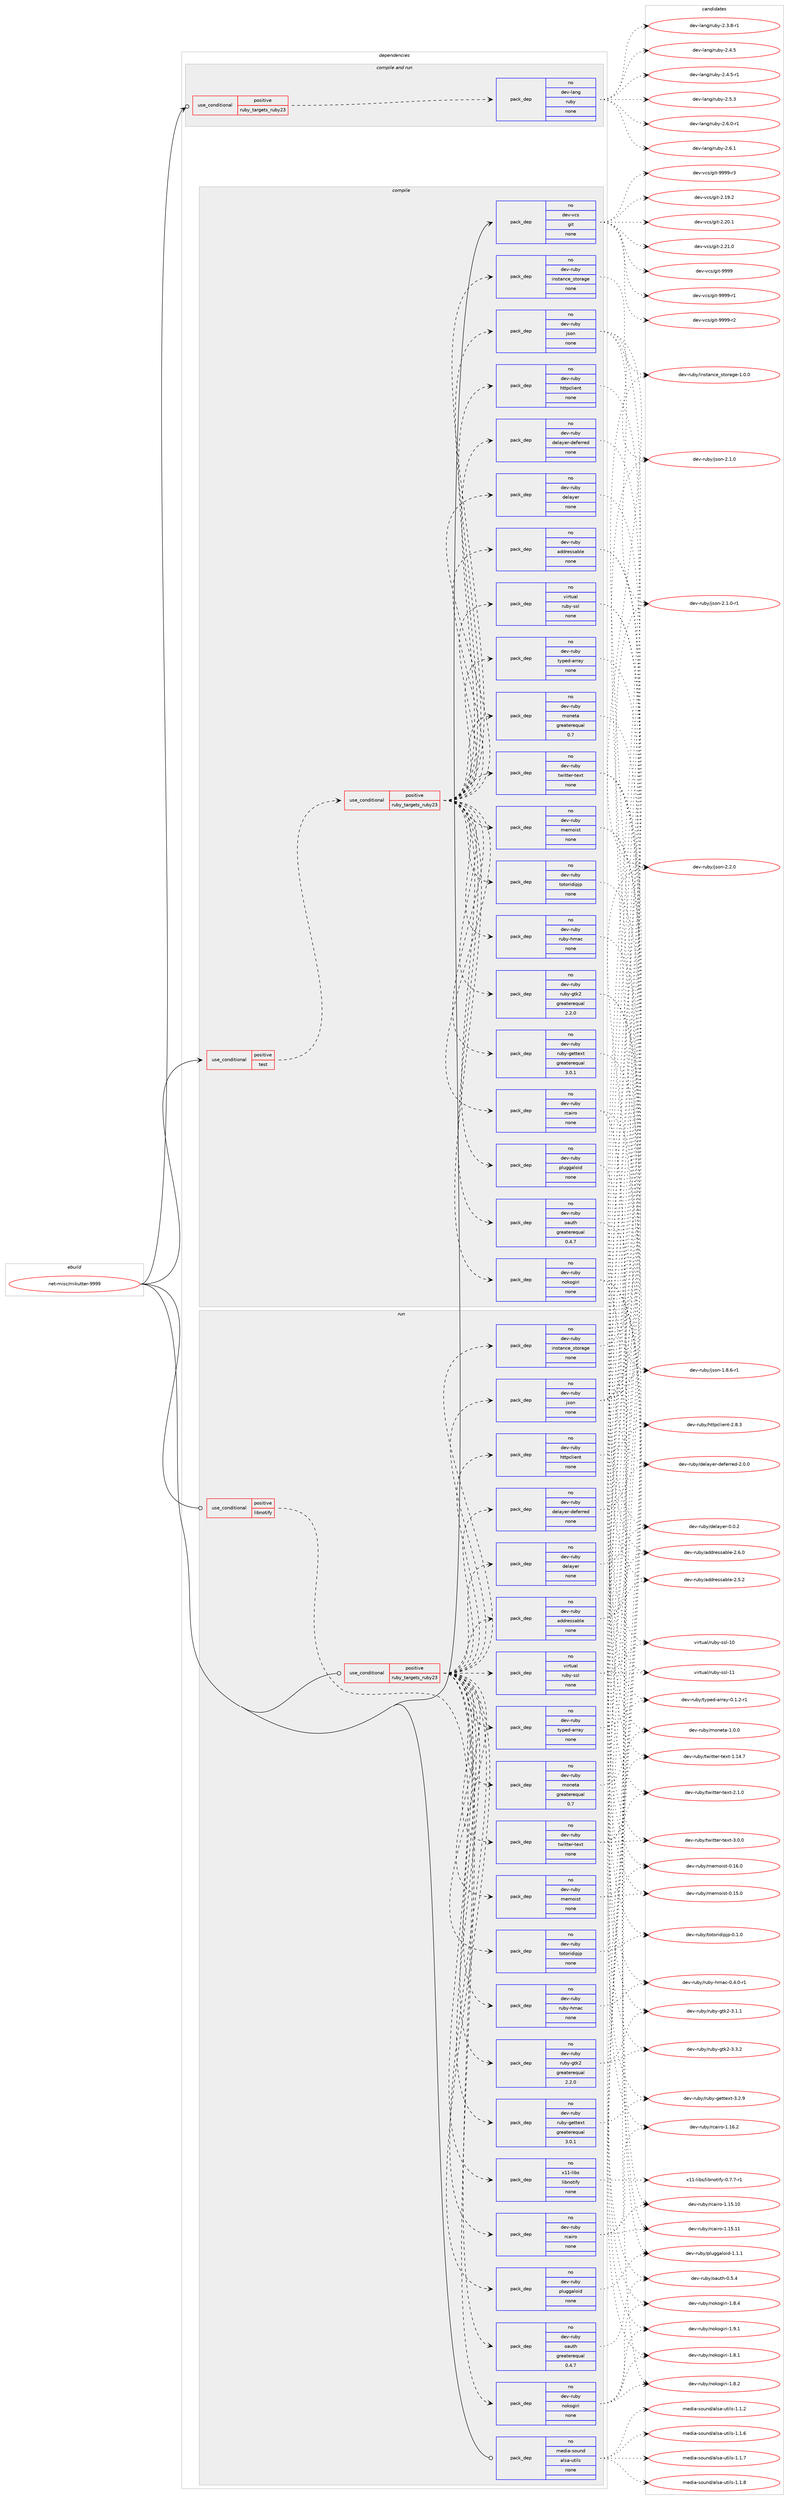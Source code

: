 digraph prolog {

# *************
# Graph options
# *************

newrank=true;
concentrate=true;
compound=true;
graph [rankdir=LR,fontname=Helvetica,fontsize=10,ranksep=1.5];#, ranksep=2.5, nodesep=0.2];
edge  [arrowhead=vee];
node  [fontname=Helvetica,fontsize=10];

# **********
# The ebuild
# **********

subgraph cluster_leftcol {
color=gray;
rank=same;
label=<<i>ebuild</i>>;
id [label="net-misc/mikutter-9999", color=red, width=4, href="../net-misc/mikutter-9999.svg"];
}

# ****************
# The dependencies
# ****************

subgraph cluster_midcol {
color=gray;
label=<<i>dependencies</i>>;
subgraph cluster_compile {
fillcolor="#eeeeee";
style=filled;
label=<<i>compile</i>>;
subgraph cond448645 {
dependency1669271 [label=<<TABLE BORDER="0" CELLBORDER="1" CELLSPACING="0" CELLPADDING="4"><TR><TD ROWSPAN="3" CELLPADDING="10">use_conditional</TD></TR><TR><TD>positive</TD></TR><TR><TD>test</TD></TR></TABLE>>, shape=none, color=red];
subgraph cond448646 {
dependency1669272 [label=<<TABLE BORDER="0" CELLBORDER="1" CELLSPACING="0" CELLPADDING="4"><TR><TD ROWSPAN="3" CELLPADDING="10">use_conditional</TD></TR><TR><TD>positive</TD></TR><TR><TD>ruby_targets_ruby23</TD></TR></TABLE>>, shape=none, color=red];
subgraph pack1193479 {
dependency1669273 [label=<<TABLE BORDER="0" CELLBORDER="1" CELLSPACING="0" CELLPADDING="4" WIDTH="220"><TR><TD ROWSPAN="6" CELLPADDING="30">pack_dep</TD></TR><TR><TD WIDTH="110">no</TD></TR><TR><TD>dev-ruby</TD></TR><TR><TD>addressable</TD></TR><TR><TD>none</TD></TR><TR><TD></TD></TR></TABLE>>, shape=none, color=blue];
}
dependency1669272:e -> dependency1669273:w [weight=20,style="dashed",arrowhead="vee"];
subgraph pack1193480 {
dependency1669274 [label=<<TABLE BORDER="0" CELLBORDER="1" CELLSPACING="0" CELLPADDING="4" WIDTH="220"><TR><TD ROWSPAN="6" CELLPADDING="30">pack_dep</TD></TR><TR><TD WIDTH="110">no</TD></TR><TR><TD>dev-ruby</TD></TR><TR><TD>delayer</TD></TR><TR><TD>none</TD></TR><TR><TD></TD></TR></TABLE>>, shape=none, color=blue];
}
dependency1669272:e -> dependency1669274:w [weight=20,style="dashed",arrowhead="vee"];
subgraph pack1193481 {
dependency1669275 [label=<<TABLE BORDER="0" CELLBORDER="1" CELLSPACING="0" CELLPADDING="4" WIDTH="220"><TR><TD ROWSPAN="6" CELLPADDING="30">pack_dep</TD></TR><TR><TD WIDTH="110">no</TD></TR><TR><TD>dev-ruby</TD></TR><TR><TD>delayer-deferred</TD></TR><TR><TD>none</TD></TR><TR><TD></TD></TR></TABLE>>, shape=none, color=blue];
}
dependency1669272:e -> dependency1669275:w [weight=20,style="dashed",arrowhead="vee"];
subgraph pack1193482 {
dependency1669276 [label=<<TABLE BORDER="0" CELLBORDER="1" CELLSPACING="0" CELLPADDING="4" WIDTH="220"><TR><TD ROWSPAN="6" CELLPADDING="30">pack_dep</TD></TR><TR><TD WIDTH="110">no</TD></TR><TR><TD>dev-ruby</TD></TR><TR><TD>httpclient</TD></TR><TR><TD>none</TD></TR><TR><TD></TD></TR></TABLE>>, shape=none, color=blue];
}
dependency1669272:e -> dependency1669276:w [weight=20,style="dashed",arrowhead="vee"];
subgraph pack1193483 {
dependency1669277 [label=<<TABLE BORDER="0" CELLBORDER="1" CELLSPACING="0" CELLPADDING="4" WIDTH="220"><TR><TD ROWSPAN="6" CELLPADDING="30">pack_dep</TD></TR><TR><TD WIDTH="110">no</TD></TR><TR><TD>dev-ruby</TD></TR><TR><TD>json</TD></TR><TR><TD>none</TD></TR><TR><TD></TD></TR></TABLE>>, shape=none, color=blue];
}
dependency1669272:e -> dependency1669277:w [weight=20,style="dashed",arrowhead="vee"];
subgraph pack1193484 {
dependency1669278 [label=<<TABLE BORDER="0" CELLBORDER="1" CELLSPACING="0" CELLPADDING="4" WIDTH="220"><TR><TD ROWSPAN="6" CELLPADDING="30">pack_dep</TD></TR><TR><TD WIDTH="110">no</TD></TR><TR><TD>dev-ruby</TD></TR><TR><TD>instance_storage</TD></TR><TR><TD>none</TD></TR><TR><TD></TD></TR></TABLE>>, shape=none, color=blue];
}
dependency1669272:e -> dependency1669278:w [weight=20,style="dashed",arrowhead="vee"];
subgraph pack1193485 {
dependency1669279 [label=<<TABLE BORDER="0" CELLBORDER="1" CELLSPACING="0" CELLPADDING="4" WIDTH="220"><TR><TD ROWSPAN="6" CELLPADDING="30">pack_dep</TD></TR><TR><TD WIDTH="110">no</TD></TR><TR><TD>dev-ruby</TD></TR><TR><TD>memoist</TD></TR><TR><TD>none</TD></TR><TR><TD></TD></TR></TABLE>>, shape=none, color=blue];
}
dependency1669272:e -> dependency1669279:w [weight=20,style="dashed",arrowhead="vee"];
subgraph pack1193486 {
dependency1669280 [label=<<TABLE BORDER="0" CELLBORDER="1" CELLSPACING="0" CELLPADDING="4" WIDTH="220"><TR><TD ROWSPAN="6" CELLPADDING="30">pack_dep</TD></TR><TR><TD WIDTH="110">no</TD></TR><TR><TD>dev-ruby</TD></TR><TR><TD>moneta</TD></TR><TR><TD>greaterequal</TD></TR><TR><TD>0.7</TD></TR></TABLE>>, shape=none, color=blue];
}
dependency1669272:e -> dependency1669280:w [weight=20,style="dashed",arrowhead="vee"];
subgraph pack1193487 {
dependency1669281 [label=<<TABLE BORDER="0" CELLBORDER="1" CELLSPACING="0" CELLPADDING="4" WIDTH="220"><TR><TD ROWSPAN="6" CELLPADDING="30">pack_dep</TD></TR><TR><TD WIDTH="110">no</TD></TR><TR><TD>dev-ruby</TD></TR><TR><TD>nokogiri</TD></TR><TR><TD>none</TD></TR><TR><TD></TD></TR></TABLE>>, shape=none, color=blue];
}
dependency1669272:e -> dependency1669281:w [weight=20,style="dashed",arrowhead="vee"];
subgraph pack1193488 {
dependency1669282 [label=<<TABLE BORDER="0" CELLBORDER="1" CELLSPACING="0" CELLPADDING="4" WIDTH="220"><TR><TD ROWSPAN="6" CELLPADDING="30">pack_dep</TD></TR><TR><TD WIDTH="110">no</TD></TR><TR><TD>dev-ruby</TD></TR><TR><TD>oauth</TD></TR><TR><TD>greaterequal</TD></TR><TR><TD>0.4.7</TD></TR></TABLE>>, shape=none, color=blue];
}
dependency1669272:e -> dependency1669282:w [weight=20,style="dashed",arrowhead="vee"];
subgraph pack1193489 {
dependency1669283 [label=<<TABLE BORDER="0" CELLBORDER="1" CELLSPACING="0" CELLPADDING="4" WIDTH="220"><TR><TD ROWSPAN="6" CELLPADDING="30">pack_dep</TD></TR><TR><TD WIDTH="110">no</TD></TR><TR><TD>dev-ruby</TD></TR><TR><TD>pluggaloid</TD></TR><TR><TD>none</TD></TR><TR><TD></TD></TR></TABLE>>, shape=none, color=blue];
}
dependency1669272:e -> dependency1669283:w [weight=20,style="dashed",arrowhead="vee"];
subgraph pack1193490 {
dependency1669284 [label=<<TABLE BORDER="0" CELLBORDER="1" CELLSPACING="0" CELLPADDING="4" WIDTH="220"><TR><TD ROWSPAN="6" CELLPADDING="30">pack_dep</TD></TR><TR><TD WIDTH="110">no</TD></TR><TR><TD>dev-ruby</TD></TR><TR><TD>rcairo</TD></TR><TR><TD>none</TD></TR><TR><TD></TD></TR></TABLE>>, shape=none, color=blue];
}
dependency1669272:e -> dependency1669284:w [weight=20,style="dashed",arrowhead="vee"];
subgraph pack1193491 {
dependency1669285 [label=<<TABLE BORDER="0" CELLBORDER="1" CELLSPACING="0" CELLPADDING="4" WIDTH="220"><TR><TD ROWSPAN="6" CELLPADDING="30">pack_dep</TD></TR><TR><TD WIDTH="110">no</TD></TR><TR><TD>dev-ruby</TD></TR><TR><TD>ruby-gettext</TD></TR><TR><TD>greaterequal</TD></TR><TR><TD>3.0.1</TD></TR></TABLE>>, shape=none, color=blue];
}
dependency1669272:e -> dependency1669285:w [weight=20,style="dashed",arrowhead="vee"];
subgraph pack1193492 {
dependency1669286 [label=<<TABLE BORDER="0" CELLBORDER="1" CELLSPACING="0" CELLPADDING="4" WIDTH="220"><TR><TD ROWSPAN="6" CELLPADDING="30">pack_dep</TD></TR><TR><TD WIDTH="110">no</TD></TR><TR><TD>dev-ruby</TD></TR><TR><TD>ruby-gtk2</TD></TR><TR><TD>greaterequal</TD></TR><TR><TD>2.2.0</TD></TR></TABLE>>, shape=none, color=blue];
}
dependency1669272:e -> dependency1669286:w [weight=20,style="dashed",arrowhead="vee"];
subgraph pack1193493 {
dependency1669287 [label=<<TABLE BORDER="0" CELLBORDER="1" CELLSPACING="0" CELLPADDING="4" WIDTH="220"><TR><TD ROWSPAN="6" CELLPADDING="30">pack_dep</TD></TR><TR><TD WIDTH="110">no</TD></TR><TR><TD>dev-ruby</TD></TR><TR><TD>ruby-hmac</TD></TR><TR><TD>none</TD></TR><TR><TD></TD></TR></TABLE>>, shape=none, color=blue];
}
dependency1669272:e -> dependency1669287:w [weight=20,style="dashed",arrowhead="vee"];
subgraph pack1193494 {
dependency1669288 [label=<<TABLE BORDER="0" CELLBORDER="1" CELLSPACING="0" CELLPADDING="4" WIDTH="220"><TR><TD ROWSPAN="6" CELLPADDING="30">pack_dep</TD></TR><TR><TD WIDTH="110">no</TD></TR><TR><TD>dev-ruby</TD></TR><TR><TD>totoridipjp</TD></TR><TR><TD>none</TD></TR><TR><TD></TD></TR></TABLE>>, shape=none, color=blue];
}
dependency1669272:e -> dependency1669288:w [weight=20,style="dashed",arrowhead="vee"];
subgraph pack1193495 {
dependency1669289 [label=<<TABLE BORDER="0" CELLBORDER="1" CELLSPACING="0" CELLPADDING="4" WIDTH="220"><TR><TD ROWSPAN="6" CELLPADDING="30">pack_dep</TD></TR><TR><TD WIDTH="110">no</TD></TR><TR><TD>dev-ruby</TD></TR><TR><TD>twitter-text</TD></TR><TR><TD>none</TD></TR><TR><TD></TD></TR></TABLE>>, shape=none, color=blue];
}
dependency1669272:e -> dependency1669289:w [weight=20,style="dashed",arrowhead="vee"];
subgraph pack1193496 {
dependency1669290 [label=<<TABLE BORDER="0" CELLBORDER="1" CELLSPACING="0" CELLPADDING="4" WIDTH="220"><TR><TD ROWSPAN="6" CELLPADDING="30">pack_dep</TD></TR><TR><TD WIDTH="110">no</TD></TR><TR><TD>dev-ruby</TD></TR><TR><TD>typed-array</TD></TR><TR><TD>none</TD></TR><TR><TD></TD></TR></TABLE>>, shape=none, color=blue];
}
dependency1669272:e -> dependency1669290:w [weight=20,style="dashed",arrowhead="vee"];
subgraph pack1193497 {
dependency1669291 [label=<<TABLE BORDER="0" CELLBORDER="1" CELLSPACING="0" CELLPADDING="4" WIDTH="220"><TR><TD ROWSPAN="6" CELLPADDING="30">pack_dep</TD></TR><TR><TD WIDTH="110">no</TD></TR><TR><TD>virtual</TD></TR><TR><TD>ruby-ssl</TD></TR><TR><TD>none</TD></TR><TR><TD></TD></TR></TABLE>>, shape=none, color=blue];
}
dependency1669272:e -> dependency1669291:w [weight=20,style="dashed",arrowhead="vee"];
}
dependency1669271:e -> dependency1669272:w [weight=20,style="dashed",arrowhead="vee"];
}
id:e -> dependency1669271:w [weight=20,style="solid",arrowhead="vee"];
subgraph pack1193498 {
dependency1669292 [label=<<TABLE BORDER="0" CELLBORDER="1" CELLSPACING="0" CELLPADDING="4" WIDTH="220"><TR><TD ROWSPAN="6" CELLPADDING="30">pack_dep</TD></TR><TR><TD WIDTH="110">no</TD></TR><TR><TD>dev-vcs</TD></TR><TR><TD>git</TD></TR><TR><TD>none</TD></TR><TR><TD></TD></TR></TABLE>>, shape=none, color=blue];
}
id:e -> dependency1669292:w [weight=20,style="solid",arrowhead="vee"];
}
subgraph cluster_compileandrun {
fillcolor="#eeeeee";
style=filled;
label=<<i>compile and run</i>>;
subgraph cond448647 {
dependency1669293 [label=<<TABLE BORDER="0" CELLBORDER="1" CELLSPACING="0" CELLPADDING="4"><TR><TD ROWSPAN="3" CELLPADDING="10">use_conditional</TD></TR><TR><TD>positive</TD></TR><TR><TD>ruby_targets_ruby23</TD></TR></TABLE>>, shape=none, color=red];
subgraph pack1193499 {
dependency1669294 [label=<<TABLE BORDER="0" CELLBORDER="1" CELLSPACING="0" CELLPADDING="4" WIDTH="220"><TR><TD ROWSPAN="6" CELLPADDING="30">pack_dep</TD></TR><TR><TD WIDTH="110">no</TD></TR><TR><TD>dev-lang</TD></TR><TR><TD>ruby</TD></TR><TR><TD>none</TD></TR><TR><TD></TD></TR></TABLE>>, shape=none, color=blue];
}
dependency1669293:e -> dependency1669294:w [weight=20,style="dashed",arrowhead="vee"];
}
id:e -> dependency1669293:w [weight=20,style="solid",arrowhead="odotvee"];
}
subgraph cluster_run {
fillcolor="#eeeeee";
style=filled;
label=<<i>run</i>>;
subgraph cond448648 {
dependency1669295 [label=<<TABLE BORDER="0" CELLBORDER="1" CELLSPACING="0" CELLPADDING="4"><TR><TD ROWSPAN="3" CELLPADDING="10">use_conditional</TD></TR><TR><TD>positive</TD></TR><TR><TD>libnotify</TD></TR></TABLE>>, shape=none, color=red];
subgraph pack1193500 {
dependency1669296 [label=<<TABLE BORDER="0" CELLBORDER="1" CELLSPACING="0" CELLPADDING="4" WIDTH="220"><TR><TD ROWSPAN="6" CELLPADDING="30">pack_dep</TD></TR><TR><TD WIDTH="110">no</TD></TR><TR><TD>x11-libs</TD></TR><TR><TD>libnotify</TD></TR><TR><TD>none</TD></TR><TR><TD></TD></TR></TABLE>>, shape=none, color=blue];
}
dependency1669295:e -> dependency1669296:w [weight=20,style="dashed",arrowhead="vee"];
}
id:e -> dependency1669295:w [weight=20,style="solid",arrowhead="odot"];
subgraph cond448649 {
dependency1669297 [label=<<TABLE BORDER="0" CELLBORDER="1" CELLSPACING="0" CELLPADDING="4"><TR><TD ROWSPAN="3" CELLPADDING="10">use_conditional</TD></TR><TR><TD>positive</TD></TR><TR><TD>ruby_targets_ruby23</TD></TR></TABLE>>, shape=none, color=red];
subgraph pack1193501 {
dependency1669298 [label=<<TABLE BORDER="0" CELLBORDER="1" CELLSPACING="0" CELLPADDING="4" WIDTH="220"><TR><TD ROWSPAN="6" CELLPADDING="30">pack_dep</TD></TR><TR><TD WIDTH="110">no</TD></TR><TR><TD>dev-ruby</TD></TR><TR><TD>addressable</TD></TR><TR><TD>none</TD></TR><TR><TD></TD></TR></TABLE>>, shape=none, color=blue];
}
dependency1669297:e -> dependency1669298:w [weight=20,style="dashed",arrowhead="vee"];
subgraph pack1193502 {
dependency1669299 [label=<<TABLE BORDER="0" CELLBORDER="1" CELLSPACING="0" CELLPADDING="4" WIDTH="220"><TR><TD ROWSPAN="6" CELLPADDING="30">pack_dep</TD></TR><TR><TD WIDTH="110">no</TD></TR><TR><TD>dev-ruby</TD></TR><TR><TD>delayer</TD></TR><TR><TD>none</TD></TR><TR><TD></TD></TR></TABLE>>, shape=none, color=blue];
}
dependency1669297:e -> dependency1669299:w [weight=20,style="dashed",arrowhead="vee"];
subgraph pack1193503 {
dependency1669300 [label=<<TABLE BORDER="0" CELLBORDER="1" CELLSPACING="0" CELLPADDING="4" WIDTH="220"><TR><TD ROWSPAN="6" CELLPADDING="30">pack_dep</TD></TR><TR><TD WIDTH="110">no</TD></TR><TR><TD>dev-ruby</TD></TR><TR><TD>delayer-deferred</TD></TR><TR><TD>none</TD></TR><TR><TD></TD></TR></TABLE>>, shape=none, color=blue];
}
dependency1669297:e -> dependency1669300:w [weight=20,style="dashed",arrowhead="vee"];
subgraph pack1193504 {
dependency1669301 [label=<<TABLE BORDER="0" CELLBORDER="1" CELLSPACING="0" CELLPADDING="4" WIDTH="220"><TR><TD ROWSPAN="6" CELLPADDING="30">pack_dep</TD></TR><TR><TD WIDTH="110">no</TD></TR><TR><TD>dev-ruby</TD></TR><TR><TD>httpclient</TD></TR><TR><TD>none</TD></TR><TR><TD></TD></TR></TABLE>>, shape=none, color=blue];
}
dependency1669297:e -> dependency1669301:w [weight=20,style="dashed",arrowhead="vee"];
subgraph pack1193505 {
dependency1669302 [label=<<TABLE BORDER="0" CELLBORDER="1" CELLSPACING="0" CELLPADDING="4" WIDTH="220"><TR><TD ROWSPAN="6" CELLPADDING="30">pack_dep</TD></TR><TR><TD WIDTH="110">no</TD></TR><TR><TD>dev-ruby</TD></TR><TR><TD>json</TD></TR><TR><TD>none</TD></TR><TR><TD></TD></TR></TABLE>>, shape=none, color=blue];
}
dependency1669297:e -> dependency1669302:w [weight=20,style="dashed",arrowhead="vee"];
subgraph pack1193506 {
dependency1669303 [label=<<TABLE BORDER="0" CELLBORDER="1" CELLSPACING="0" CELLPADDING="4" WIDTH="220"><TR><TD ROWSPAN="6" CELLPADDING="30">pack_dep</TD></TR><TR><TD WIDTH="110">no</TD></TR><TR><TD>dev-ruby</TD></TR><TR><TD>instance_storage</TD></TR><TR><TD>none</TD></TR><TR><TD></TD></TR></TABLE>>, shape=none, color=blue];
}
dependency1669297:e -> dependency1669303:w [weight=20,style="dashed",arrowhead="vee"];
subgraph pack1193507 {
dependency1669304 [label=<<TABLE BORDER="0" CELLBORDER="1" CELLSPACING="0" CELLPADDING="4" WIDTH="220"><TR><TD ROWSPAN="6" CELLPADDING="30">pack_dep</TD></TR><TR><TD WIDTH="110">no</TD></TR><TR><TD>dev-ruby</TD></TR><TR><TD>memoist</TD></TR><TR><TD>none</TD></TR><TR><TD></TD></TR></TABLE>>, shape=none, color=blue];
}
dependency1669297:e -> dependency1669304:w [weight=20,style="dashed",arrowhead="vee"];
subgraph pack1193508 {
dependency1669305 [label=<<TABLE BORDER="0" CELLBORDER="1" CELLSPACING="0" CELLPADDING="4" WIDTH="220"><TR><TD ROWSPAN="6" CELLPADDING="30">pack_dep</TD></TR><TR><TD WIDTH="110">no</TD></TR><TR><TD>dev-ruby</TD></TR><TR><TD>moneta</TD></TR><TR><TD>greaterequal</TD></TR><TR><TD>0.7</TD></TR></TABLE>>, shape=none, color=blue];
}
dependency1669297:e -> dependency1669305:w [weight=20,style="dashed",arrowhead="vee"];
subgraph pack1193509 {
dependency1669306 [label=<<TABLE BORDER="0" CELLBORDER="1" CELLSPACING="0" CELLPADDING="4" WIDTH="220"><TR><TD ROWSPAN="6" CELLPADDING="30">pack_dep</TD></TR><TR><TD WIDTH="110">no</TD></TR><TR><TD>dev-ruby</TD></TR><TR><TD>nokogiri</TD></TR><TR><TD>none</TD></TR><TR><TD></TD></TR></TABLE>>, shape=none, color=blue];
}
dependency1669297:e -> dependency1669306:w [weight=20,style="dashed",arrowhead="vee"];
subgraph pack1193510 {
dependency1669307 [label=<<TABLE BORDER="0" CELLBORDER="1" CELLSPACING="0" CELLPADDING="4" WIDTH="220"><TR><TD ROWSPAN="6" CELLPADDING="30">pack_dep</TD></TR><TR><TD WIDTH="110">no</TD></TR><TR><TD>dev-ruby</TD></TR><TR><TD>oauth</TD></TR><TR><TD>greaterequal</TD></TR><TR><TD>0.4.7</TD></TR></TABLE>>, shape=none, color=blue];
}
dependency1669297:e -> dependency1669307:w [weight=20,style="dashed",arrowhead="vee"];
subgraph pack1193511 {
dependency1669308 [label=<<TABLE BORDER="0" CELLBORDER="1" CELLSPACING="0" CELLPADDING="4" WIDTH="220"><TR><TD ROWSPAN="6" CELLPADDING="30">pack_dep</TD></TR><TR><TD WIDTH="110">no</TD></TR><TR><TD>dev-ruby</TD></TR><TR><TD>pluggaloid</TD></TR><TR><TD>none</TD></TR><TR><TD></TD></TR></TABLE>>, shape=none, color=blue];
}
dependency1669297:e -> dependency1669308:w [weight=20,style="dashed",arrowhead="vee"];
subgraph pack1193512 {
dependency1669309 [label=<<TABLE BORDER="0" CELLBORDER="1" CELLSPACING="0" CELLPADDING="4" WIDTH="220"><TR><TD ROWSPAN="6" CELLPADDING="30">pack_dep</TD></TR><TR><TD WIDTH="110">no</TD></TR><TR><TD>dev-ruby</TD></TR><TR><TD>rcairo</TD></TR><TR><TD>none</TD></TR><TR><TD></TD></TR></TABLE>>, shape=none, color=blue];
}
dependency1669297:e -> dependency1669309:w [weight=20,style="dashed",arrowhead="vee"];
subgraph pack1193513 {
dependency1669310 [label=<<TABLE BORDER="0" CELLBORDER="1" CELLSPACING="0" CELLPADDING="4" WIDTH="220"><TR><TD ROWSPAN="6" CELLPADDING="30">pack_dep</TD></TR><TR><TD WIDTH="110">no</TD></TR><TR><TD>dev-ruby</TD></TR><TR><TD>ruby-gettext</TD></TR><TR><TD>greaterequal</TD></TR><TR><TD>3.0.1</TD></TR></TABLE>>, shape=none, color=blue];
}
dependency1669297:e -> dependency1669310:w [weight=20,style="dashed",arrowhead="vee"];
subgraph pack1193514 {
dependency1669311 [label=<<TABLE BORDER="0" CELLBORDER="1" CELLSPACING="0" CELLPADDING="4" WIDTH="220"><TR><TD ROWSPAN="6" CELLPADDING="30">pack_dep</TD></TR><TR><TD WIDTH="110">no</TD></TR><TR><TD>dev-ruby</TD></TR><TR><TD>ruby-gtk2</TD></TR><TR><TD>greaterequal</TD></TR><TR><TD>2.2.0</TD></TR></TABLE>>, shape=none, color=blue];
}
dependency1669297:e -> dependency1669311:w [weight=20,style="dashed",arrowhead="vee"];
subgraph pack1193515 {
dependency1669312 [label=<<TABLE BORDER="0" CELLBORDER="1" CELLSPACING="0" CELLPADDING="4" WIDTH="220"><TR><TD ROWSPAN="6" CELLPADDING="30">pack_dep</TD></TR><TR><TD WIDTH="110">no</TD></TR><TR><TD>dev-ruby</TD></TR><TR><TD>ruby-hmac</TD></TR><TR><TD>none</TD></TR><TR><TD></TD></TR></TABLE>>, shape=none, color=blue];
}
dependency1669297:e -> dependency1669312:w [weight=20,style="dashed",arrowhead="vee"];
subgraph pack1193516 {
dependency1669313 [label=<<TABLE BORDER="0" CELLBORDER="1" CELLSPACING="0" CELLPADDING="4" WIDTH="220"><TR><TD ROWSPAN="6" CELLPADDING="30">pack_dep</TD></TR><TR><TD WIDTH="110">no</TD></TR><TR><TD>dev-ruby</TD></TR><TR><TD>totoridipjp</TD></TR><TR><TD>none</TD></TR><TR><TD></TD></TR></TABLE>>, shape=none, color=blue];
}
dependency1669297:e -> dependency1669313:w [weight=20,style="dashed",arrowhead="vee"];
subgraph pack1193517 {
dependency1669314 [label=<<TABLE BORDER="0" CELLBORDER="1" CELLSPACING="0" CELLPADDING="4" WIDTH="220"><TR><TD ROWSPAN="6" CELLPADDING="30">pack_dep</TD></TR><TR><TD WIDTH="110">no</TD></TR><TR><TD>dev-ruby</TD></TR><TR><TD>twitter-text</TD></TR><TR><TD>none</TD></TR><TR><TD></TD></TR></TABLE>>, shape=none, color=blue];
}
dependency1669297:e -> dependency1669314:w [weight=20,style="dashed",arrowhead="vee"];
subgraph pack1193518 {
dependency1669315 [label=<<TABLE BORDER="0" CELLBORDER="1" CELLSPACING="0" CELLPADDING="4" WIDTH="220"><TR><TD ROWSPAN="6" CELLPADDING="30">pack_dep</TD></TR><TR><TD WIDTH="110">no</TD></TR><TR><TD>dev-ruby</TD></TR><TR><TD>typed-array</TD></TR><TR><TD>none</TD></TR><TR><TD></TD></TR></TABLE>>, shape=none, color=blue];
}
dependency1669297:e -> dependency1669315:w [weight=20,style="dashed",arrowhead="vee"];
subgraph pack1193519 {
dependency1669316 [label=<<TABLE BORDER="0" CELLBORDER="1" CELLSPACING="0" CELLPADDING="4" WIDTH="220"><TR><TD ROWSPAN="6" CELLPADDING="30">pack_dep</TD></TR><TR><TD WIDTH="110">no</TD></TR><TR><TD>virtual</TD></TR><TR><TD>ruby-ssl</TD></TR><TR><TD>none</TD></TR><TR><TD></TD></TR></TABLE>>, shape=none, color=blue];
}
dependency1669297:e -> dependency1669316:w [weight=20,style="dashed",arrowhead="vee"];
}
id:e -> dependency1669297:w [weight=20,style="solid",arrowhead="odot"];
subgraph pack1193520 {
dependency1669317 [label=<<TABLE BORDER="0" CELLBORDER="1" CELLSPACING="0" CELLPADDING="4" WIDTH="220"><TR><TD ROWSPAN="6" CELLPADDING="30">pack_dep</TD></TR><TR><TD WIDTH="110">no</TD></TR><TR><TD>media-sound</TD></TR><TR><TD>alsa-utils</TD></TR><TR><TD>none</TD></TR><TR><TD></TD></TR></TABLE>>, shape=none, color=blue];
}
id:e -> dependency1669317:w [weight=20,style="solid",arrowhead="odot"];
}
}

# **************
# The candidates
# **************

subgraph cluster_choices {
rank=same;
color=gray;
label=<<i>candidates</i>>;

subgraph choice1193479 {
color=black;
nodesep=1;
choice100101118451141179812147971001001141011151159798108101455046534650 [label="dev-ruby/addressable-2.5.2", color=red, width=4,href="../dev-ruby/addressable-2.5.2.svg"];
choice100101118451141179812147971001001141011151159798108101455046544648 [label="dev-ruby/addressable-2.6.0", color=red, width=4,href="../dev-ruby/addressable-2.6.0.svg"];
dependency1669273:e -> choice100101118451141179812147971001001141011151159798108101455046534650:w [style=dotted,weight="100"];
dependency1669273:e -> choice100101118451141179812147971001001141011151159798108101455046544648:w [style=dotted,weight="100"];
}
subgraph choice1193480 {
color=black;
nodesep=1;
choice10010111845114117981214710010110897121101114454846484650 [label="dev-ruby/delayer-0.0.2", color=red, width=4,href="../dev-ruby/delayer-0.0.2.svg"];
dependency1669274:e -> choice10010111845114117981214710010110897121101114454846484650:w [style=dotted,weight="100"];
}
subgraph choice1193481 {
color=black;
nodesep=1;
choice1001011184511411798121471001011089712110111445100101102101114114101100455046484648 [label="dev-ruby/delayer-deferred-2.0.0", color=red, width=4,href="../dev-ruby/delayer-deferred-2.0.0.svg"];
dependency1669275:e -> choice1001011184511411798121471001011089712110111445100101102101114114101100455046484648:w [style=dotted,weight="100"];
}
subgraph choice1193482 {
color=black;
nodesep=1;
choice10010111845114117981214710411611611299108105101110116455046564651 [label="dev-ruby/httpclient-2.8.3", color=red, width=4,href="../dev-ruby/httpclient-2.8.3.svg"];
dependency1669276:e -> choice10010111845114117981214710411611611299108105101110116455046564651:w [style=dotted,weight="100"];
}
subgraph choice1193483 {
color=black;
nodesep=1;
choice1001011184511411798121471061151111104549465646544511449 [label="dev-ruby/json-1.8.6-r1", color=red, width=4,href="../dev-ruby/json-1.8.6-r1.svg"];
choice100101118451141179812147106115111110455046494648 [label="dev-ruby/json-2.1.0", color=red, width=4,href="../dev-ruby/json-2.1.0.svg"];
choice1001011184511411798121471061151111104550464946484511449 [label="dev-ruby/json-2.1.0-r1", color=red, width=4,href="../dev-ruby/json-2.1.0-r1.svg"];
choice100101118451141179812147106115111110455046504648 [label="dev-ruby/json-2.2.0", color=red, width=4,href="../dev-ruby/json-2.2.0.svg"];
dependency1669277:e -> choice1001011184511411798121471061151111104549465646544511449:w [style=dotted,weight="100"];
dependency1669277:e -> choice100101118451141179812147106115111110455046494648:w [style=dotted,weight="100"];
dependency1669277:e -> choice1001011184511411798121471061151111104550464946484511449:w [style=dotted,weight="100"];
dependency1669277:e -> choice100101118451141179812147106115111110455046504648:w [style=dotted,weight="100"];
}
subgraph choice1193484 {
color=black;
nodesep=1;
choice10010111845114117981214710511011511697110991019511511611111497103101454946484648 [label="dev-ruby/instance_storage-1.0.0", color=red, width=4,href="../dev-ruby/instance_storage-1.0.0.svg"];
dependency1669278:e -> choice10010111845114117981214710511011511697110991019511511611111497103101454946484648:w [style=dotted,weight="100"];
}
subgraph choice1193485 {
color=black;
nodesep=1;
choice10010111845114117981214710910110911110511511645484649534648 [label="dev-ruby/memoist-0.15.0", color=red, width=4,href="../dev-ruby/memoist-0.15.0.svg"];
choice10010111845114117981214710910110911110511511645484649544648 [label="dev-ruby/memoist-0.16.0", color=red, width=4,href="../dev-ruby/memoist-0.16.0.svg"];
dependency1669279:e -> choice10010111845114117981214710910110911110511511645484649534648:w [style=dotted,weight="100"];
dependency1669279:e -> choice10010111845114117981214710910110911110511511645484649544648:w [style=dotted,weight="100"];
}
subgraph choice1193486 {
color=black;
nodesep=1;
choice10010111845114117981214710911111010111697454946484648 [label="dev-ruby/moneta-1.0.0", color=red, width=4,href="../dev-ruby/moneta-1.0.0.svg"];
dependency1669280:e -> choice10010111845114117981214710911111010111697454946484648:w [style=dotted,weight="100"];
}
subgraph choice1193487 {
color=black;
nodesep=1;
choice100101118451141179812147110111107111103105114105454946564649 [label="dev-ruby/nokogiri-1.8.1", color=red, width=4,href="../dev-ruby/nokogiri-1.8.1.svg"];
choice100101118451141179812147110111107111103105114105454946564650 [label="dev-ruby/nokogiri-1.8.2", color=red, width=4,href="../dev-ruby/nokogiri-1.8.2.svg"];
choice100101118451141179812147110111107111103105114105454946564652 [label="dev-ruby/nokogiri-1.8.4", color=red, width=4,href="../dev-ruby/nokogiri-1.8.4.svg"];
choice100101118451141179812147110111107111103105114105454946574649 [label="dev-ruby/nokogiri-1.9.1", color=red, width=4,href="../dev-ruby/nokogiri-1.9.1.svg"];
dependency1669281:e -> choice100101118451141179812147110111107111103105114105454946564649:w [style=dotted,weight="100"];
dependency1669281:e -> choice100101118451141179812147110111107111103105114105454946564650:w [style=dotted,weight="100"];
dependency1669281:e -> choice100101118451141179812147110111107111103105114105454946564652:w [style=dotted,weight="100"];
dependency1669281:e -> choice100101118451141179812147110111107111103105114105454946574649:w [style=dotted,weight="100"];
}
subgraph choice1193488 {
color=black;
nodesep=1;
choice10010111845114117981214711197117116104454846534652 [label="dev-ruby/oauth-0.5.4", color=red, width=4,href="../dev-ruby/oauth-0.5.4.svg"];
dependency1669282:e -> choice10010111845114117981214711197117116104454846534652:w [style=dotted,weight="100"];
}
subgraph choice1193489 {
color=black;
nodesep=1;
choice10010111845114117981214711210811710310397108111105100454946494649 [label="dev-ruby/pluggaloid-1.1.1", color=red, width=4,href="../dev-ruby/pluggaloid-1.1.1.svg"];
dependency1669283:e -> choice10010111845114117981214711210811710310397108111105100454946494649:w [style=dotted,weight="100"];
}
subgraph choice1193490 {
color=black;
nodesep=1;
choice10010111845114117981214711499971051141114549464953464948 [label="dev-ruby/rcairo-1.15.10", color=red, width=4,href="../dev-ruby/rcairo-1.15.10.svg"];
choice10010111845114117981214711499971051141114549464953464949 [label="dev-ruby/rcairo-1.15.11", color=red, width=4,href="../dev-ruby/rcairo-1.15.11.svg"];
choice100101118451141179812147114999710511411145494649544650 [label="dev-ruby/rcairo-1.16.2", color=red, width=4,href="../dev-ruby/rcairo-1.16.2.svg"];
dependency1669284:e -> choice10010111845114117981214711499971051141114549464953464948:w [style=dotted,weight="100"];
dependency1669284:e -> choice10010111845114117981214711499971051141114549464953464949:w [style=dotted,weight="100"];
dependency1669284:e -> choice100101118451141179812147114999710511411145494649544650:w [style=dotted,weight="100"];
}
subgraph choice1193491 {
color=black;
nodesep=1;
choice1001011184511411798121471141179812145103101116116101120116455146504657 [label="dev-ruby/ruby-gettext-3.2.9", color=red, width=4,href="../dev-ruby/ruby-gettext-3.2.9.svg"];
dependency1669285:e -> choice1001011184511411798121471141179812145103101116116101120116455146504657:w [style=dotted,weight="100"];
}
subgraph choice1193492 {
color=black;
nodesep=1;
choice100101118451141179812147114117981214510311610750455146494649 [label="dev-ruby/ruby-gtk2-3.1.1", color=red, width=4,href="../dev-ruby/ruby-gtk2-3.1.1.svg"];
choice100101118451141179812147114117981214510311610750455146514650 [label="dev-ruby/ruby-gtk2-3.3.2", color=red, width=4,href="../dev-ruby/ruby-gtk2-3.3.2.svg"];
dependency1669286:e -> choice100101118451141179812147114117981214510311610750455146494649:w [style=dotted,weight="100"];
dependency1669286:e -> choice100101118451141179812147114117981214510311610750455146514650:w [style=dotted,weight="100"];
}
subgraph choice1193493 {
color=black;
nodesep=1;
choice100101118451141179812147114117981214510410997994548465246484511449 [label="dev-ruby/ruby-hmac-0.4.0-r1", color=red, width=4,href="../dev-ruby/ruby-hmac-0.4.0-r1.svg"];
dependency1669287:e -> choice100101118451141179812147114117981214510410997994548465246484511449:w [style=dotted,weight="100"];
}
subgraph choice1193494 {
color=black;
nodesep=1;
choice100101118451141179812147116111116111114105100105112106112454846494648 [label="dev-ruby/totoridipjp-0.1.0", color=red, width=4,href="../dev-ruby/totoridipjp-0.1.0.svg"];
dependency1669288:e -> choice100101118451141179812147116111116111114105100105112106112454846494648:w [style=dotted,weight="100"];
}
subgraph choice1193495 {
color=black;
nodesep=1;
choice1001011184511411798121471161191051161161011144511610112011645494649524655 [label="dev-ruby/twitter-text-1.14.7", color=red, width=4,href="../dev-ruby/twitter-text-1.14.7.svg"];
choice10010111845114117981214711611910511611610111445116101120116455046494648 [label="dev-ruby/twitter-text-2.1.0", color=red, width=4,href="../dev-ruby/twitter-text-2.1.0.svg"];
choice10010111845114117981214711611910511611610111445116101120116455146484648 [label="dev-ruby/twitter-text-3.0.0", color=red, width=4,href="../dev-ruby/twitter-text-3.0.0.svg"];
dependency1669289:e -> choice1001011184511411798121471161191051161161011144511610112011645494649524655:w [style=dotted,weight="100"];
dependency1669289:e -> choice10010111845114117981214711611910511611610111445116101120116455046494648:w [style=dotted,weight="100"];
dependency1669289:e -> choice10010111845114117981214711611910511611610111445116101120116455146484648:w [style=dotted,weight="100"];
}
subgraph choice1193496 {
color=black;
nodesep=1;
choice1001011184511411798121471161211121011004597114114971214548464946504511449 [label="dev-ruby/typed-array-0.1.2-r1", color=red, width=4,href="../dev-ruby/typed-array-0.1.2-r1.svg"];
dependency1669290:e -> choice1001011184511411798121471161211121011004597114114971214548464946504511449:w [style=dotted,weight="100"];
}
subgraph choice1193497 {
color=black;
nodesep=1;
choice11810511411611797108471141179812145115115108454948 [label="virtual/ruby-ssl-10", color=red, width=4,href="../virtual/ruby-ssl-10.svg"];
choice11810511411611797108471141179812145115115108454949 [label="virtual/ruby-ssl-11", color=red, width=4,href="../virtual/ruby-ssl-11.svg"];
dependency1669291:e -> choice11810511411611797108471141179812145115115108454948:w [style=dotted,weight="100"];
dependency1669291:e -> choice11810511411611797108471141179812145115115108454949:w [style=dotted,weight="100"];
}
subgraph choice1193498 {
color=black;
nodesep=1;
choice10010111845118991154710310511645504649574650 [label="dev-vcs/git-2.19.2", color=red, width=4,href="../dev-vcs/git-2.19.2.svg"];
choice10010111845118991154710310511645504650484649 [label="dev-vcs/git-2.20.1", color=red, width=4,href="../dev-vcs/git-2.20.1.svg"];
choice10010111845118991154710310511645504650494648 [label="dev-vcs/git-2.21.0", color=red, width=4,href="../dev-vcs/git-2.21.0.svg"];
choice1001011184511899115471031051164557575757 [label="dev-vcs/git-9999", color=red, width=4,href="../dev-vcs/git-9999.svg"];
choice10010111845118991154710310511645575757574511449 [label="dev-vcs/git-9999-r1", color=red, width=4,href="../dev-vcs/git-9999-r1.svg"];
choice10010111845118991154710310511645575757574511450 [label="dev-vcs/git-9999-r2", color=red, width=4,href="../dev-vcs/git-9999-r2.svg"];
choice10010111845118991154710310511645575757574511451 [label="dev-vcs/git-9999-r3", color=red, width=4,href="../dev-vcs/git-9999-r3.svg"];
dependency1669292:e -> choice10010111845118991154710310511645504649574650:w [style=dotted,weight="100"];
dependency1669292:e -> choice10010111845118991154710310511645504650484649:w [style=dotted,weight="100"];
dependency1669292:e -> choice10010111845118991154710310511645504650494648:w [style=dotted,weight="100"];
dependency1669292:e -> choice1001011184511899115471031051164557575757:w [style=dotted,weight="100"];
dependency1669292:e -> choice10010111845118991154710310511645575757574511449:w [style=dotted,weight="100"];
dependency1669292:e -> choice10010111845118991154710310511645575757574511450:w [style=dotted,weight="100"];
dependency1669292:e -> choice10010111845118991154710310511645575757574511451:w [style=dotted,weight="100"];
}
subgraph choice1193499 {
color=black;
nodesep=1;
choice100101118451089711010347114117981214550465146564511449 [label="dev-lang/ruby-2.3.8-r1", color=red, width=4,href="../dev-lang/ruby-2.3.8-r1.svg"];
choice10010111845108971101034711411798121455046524653 [label="dev-lang/ruby-2.4.5", color=red, width=4,href="../dev-lang/ruby-2.4.5.svg"];
choice100101118451089711010347114117981214550465246534511449 [label="dev-lang/ruby-2.4.5-r1", color=red, width=4,href="../dev-lang/ruby-2.4.5-r1.svg"];
choice10010111845108971101034711411798121455046534651 [label="dev-lang/ruby-2.5.3", color=red, width=4,href="../dev-lang/ruby-2.5.3.svg"];
choice100101118451089711010347114117981214550465446484511449 [label="dev-lang/ruby-2.6.0-r1", color=red, width=4,href="../dev-lang/ruby-2.6.0-r1.svg"];
choice10010111845108971101034711411798121455046544649 [label="dev-lang/ruby-2.6.1", color=red, width=4,href="../dev-lang/ruby-2.6.1.svg"];
dependency1669294:e -> choice100101118451089711010347114117981214550465146564511449:w [style=dotted,weight="100"];
dependency1669294:e -> choice10010111845108971101034711411798121455046524653:w [style=dotted,weight="100"];
dependency1669294:e -> choice100101118451089711010347114117981214550465246534511449:w [style=dotted,weight="100"];
dependency1669294:e -> choice10010111845108971101034711411798121455046534651:w [style=dotted,weight="100"];
dependency1669294:e -> choice100101118451089711010347114117981214550465446484511449:w [style=dotted,weight="100"];
dependency1669294:e -> choice10010111845108971101034711411798121455046544649:w [style=dotted,weight="100"];
}
subgraph choice1193500 {
color=black;
nodesep=1;
choice1204949451081059811547108105981101111161051021214548465546554511449 [label="x11-libs/libnotify-0.7.7-r1", color=red, width=4,href="../x11-libs/libnotify-0.7.7-r1.svg"];
dependency1669296:e -> choice1204949451081059811547108105981101111161051021214548465546554511449:w [style=dotted,weight="100"];
}
subgraph choice1193501 {
color=black;
nodesep=1;
choice100101118451141179812147971001001141011151159798108101455046534650 [label="dev-ruby/addressable-2.5.2", color=red, width=4,href="../dev-ruby/addressable-2.5.2.svg"];
choice100101118451141179812147971001001141011151159798108101455046544648 [label="dev-ruby/addressable-2.6.0", color=red, width=4,href="../dev-ruby/addressable-2.6.0.svg"];
dependency1669298:e -> choice100101118451141179812147971001001141011151159798108101455046534650:w [style=dotted,weight="100"];
dependency1669298:e -> choice100101118451141179812147971001001141011151159798108101455046544648:w [style=dotted,weight="100"];
}
subgraph choice1193502 {
color=black;
nodesep=1;
choice10010111845114117981214710010110897121101114454846484650 [label="dev-ruby/delayer-0.0.2", color=red, width=4,href="../dev-ruby/delayer-0.0.2.svg"];
dependency1669299:e -> choice10010111845114117981214710010110897121101114454846484650:w [style=dotted,weight="100"];
}
subgraph choice1193503 {
color=black;
nodesep=1;
choice1001011184511411798121471001011089712110111445100101102101114114101100455046484648 [label="dev-ruby/delayer-deferred-2.0.0", color=red, width=4,href="../dev-ruby/delayer-deferred-2.0.0.svg"];
dependency1669300:e -> choice1001011184511411798121471001011089712110111445100101102101114114101100455046484648:w [style=dotted,weight="100"];
}
subgraph choice1193504 {
color=black;
nodesep=1;
choice10010111845114117981214710411611611299108105101110116455046564651 [label="dev-ruby/httpclient-2.8.3", color=red, width=4,href="../dev-ruby/httpclient-2.8.3.svg"];
dependency1669301:e -> choice10010111845114117981214710411611611299108105101110116455046564651:w [style=dotted,weight="100"];
}
subgraph choice1193505 {
color=black;
nodesep=1;
choice1001011184511411798121471061151111104549465646544511449 [label="dev-ruby/json-1.8.6-r1", color=red, width=4,href="../dev-ruby/json-1.8.6-r1.svg"];
choice100101118451141179812147106115111110455046494648 [label="dev-ruby/json-2.1.0", color=red, width=4,href="../dev-ruby/json-2.1.0.svg"];
choice1001011184511411798121471061151111104550464946484511449 [label="dev-ruby/json-2.1.0-r1", color=red, width=4,href="../dev-ruby/json-2.1.0-r1.svg"];
choice100101118451141179812147106115111110455046504648 [label="dev-ruby/json-2.2.0", color=red, width=4,href="../dev-ruby/json-2.2.0.svg"];
dependency1669302:e -> choice1001011184511411798121471061151111104549465646544511449:w [style=dotted,weight="100"];
dependency1669302:e -> choice100101118451141179812147106115111110455046494648:w [style=dotted,weight="100"];
dependency1669302:e -> choice1001011184511411798121471061151111104550464946484511449:w [style=dotted,weight="100"];
dependency1669302:e -> choice100101118451141179812147106115111110455046504648:w [style=dotted,weight="100"];
}
subgraph choice1193506 {
color=black;
nodesep=1;
choice10010111845114117981214710511011511697110991019511511611111497103101454946484648 [label="dev-ruby/instance_storage-1.0.0", color=red, width=4,href="../dev-ruby/instance_storage-1.0.0.svg"];
dependency1669303:e -> choice10010111845114117981214710511011511697110991019511511611111497103101454946484648:w [style=dotted,weight="100"];
}
subgraph choice1193507 {
color=black;
nodesep=1;
choice10010111845114117981214710910110911110511511645484649534648 [label="dev-ruby/memoist-0.15.0", color=red, width=4,href="../dev-ruby/memoist-0.15.0.svg"];
choice10010111845114117981214710910110911110511511645484649544648 [label="dev-ruby/memoist-0.16.0", color=red, width=4,href="../dev-ruby/memoist-0.16.0.svg"];
dependency1669304:e -> choice10010111845114117981214710910110911110511511645484649534648:w [style=dotted,weight="100"];
dependency1669304:e -> choice10010111845114117981214710910110911110511511645484649544648:w [style=dotted,weight="100"];
}
subgraph choice1193508 {
color=black;
nodesep=1;
choice10010111845114117981214710911111010111697454946484648 [label="dev-ruby/moneta-1.0.0", color=red, width=4,href="../dev-ruby/moneta-1.0.0.svg"];
dependency1669305:e -> choice10010111845114117981214710911111010111697454946484648:w [style=dotted,weight="100"];
}
subgraph choice1193509 {
color=black;
nodesep=1;
choice100101118451141179812147110111107111103105114105454946564649 [label="dev-ruby/nokogiri-1.8.1", color=red, width=4,href="../dev-ruby/nokogiri-1.8.1.svg"];
choice100101118451141179812147110111107111103105114105454946564650 [label="dev-ruby/nokogiri-1.8.2", color=red, width=4,href="../dev-ruby/nokogiri-1.8.2.svg"];
choice100101118451141179812147110111107111103105114105454946564652 [label="dev-ruby/nokogiri-1.8.4", color=red, width=4,href="../dev-ruby/nokogiri-1.8.4.svg"];
choice100101118451141179812147110111107111103105114105454946574649 [label="dev-ruby/nokogiri-1.9.1", color=red, width=4,href="../dev-ruby/nokogiri-1.9.1.svg"];
dependency1669306:e -> choice100101118451141179812147110111107111103105114105454946564649:w [style=dotted,weight="100"];
dependency1669306:e -> choice100101118451141179812147110111107111103105114105454946564650:w [style=dotted,weight="100"];
dependency1669306:e -> choice100101118451141179812147110111107111103105114105454946564652:w [style=dotted,weight="100"];
dependency1669306:e -> choice100101118451141179812147110111107111103105114105454946574649:w [style=dotted,weight="100"];
}
subgraph choice1193510 {
color=black;
nodesep=1;
choice10010111845114117981214711197117116104454846534652 [label="dev-ruby/oauth-0.5.4", color=red, width=4,href="../dev-ruby/oauth-0.5.4.svg"];
dependency1669307:e -> choice10010111845114117981214711197117116104454846534652:w [style=dotted,weight="100"];
}
subgraph choice1193511 {
color=black;
nodesep=1;
choice10010111845114117981214711210811710310397108111105100454946494649 [label="dev-ruby/pluggaloid-1.1.1", color=red, width=4,href="../dev-ruby/pluggaloid-1.1.1.svg"];
dependency1669308:e -> choice10010111845114117981214711210811710310397108111105100454946494649:w [style=dotted,weight="100"];
}
subgraph choice1193512 {
color=black;
nodesep=1;
choice10010111845114117981214711499971051141114549464953464948 [label="dev-ruby/rcairo-1.15.10", color=red, width=4,href="../dev-ruby/rcairo-1.15.10.svg"];
choice10010111845114117981214711499971051141114549464953464949 [label="dev-ruby/rcairo-1.15.11", color=red, width=4,href="../dev-ruby/rcairo-1.15.11.svg"];
choice100101118451141179812147114999710511411145494649544650 [label="dev-ruby/rcairo-1.16.2", color=red, width=4,href="../dev-ruby/rcairo-1.16.2.svg"];
dependency1669309:e -> choice10010111845114117981214711499971051141114549464953464948:w [style=dotted,weight="100"];
dependency1669309:e -> choice10010111845114117981214711499971051141114549464953464949:w [style=dotted,weight="100"];
dependency1669309:e -> choice100101118451141179812147114999710511411145494649544650:w [style=dotted,weight="100"];
}
subgraph choice1193513 {
color=black;
nodesep=1;
choice1001011184511411798121471141179812145103101116116101120116455146504657 [label="dev-ruby/ruby-gettext-3.2.9", color=red, width=4,href="../dev-ruby/ruby-gettext-3.2.9.svg"];
dependency1669310:e -> choice1001011184511411798121471141179812145103101116116101120116455146504657:w [style=dotted,weight="100"];
}
subgraph choice1193514 {
color=black;
nodesep=1;
choice100101118451141179812147114117981214510311610750455146494649 [label="dev-ruby/ruby-gtk2-3.1.1", color=red, width=4,href="../dev-ruby/ruby-gtk2-3.1.1.svg"];
choice100101118451141179812147114117981214510311610750455146514650 [label="dev-ruby/ruby-gtk2-3.3.2", color=red, width=4,href="../dev-ruby/ruby-gtk2-3.3.2.svg"];
dependency1669311:e -> choice100101118451141179812147114117981214510311610750455146494649:w [style=dotted,weight="100"];
dependency1669311:e -> choice100101118451141179812147114117981214510311610750455146514650:w [style=dotted,weight="100"];
}
subgraph choice1193515 {
color=black;
nodesep=1;
choice100101118451141179812147114117981214510410997994548465246484511449 [label="dev-ruby/ruby-hmac-0.4.0-r1", color=red, width=4,href="../dev-ruby/ruby-hmac-0.4.0-r1.svg"];
dependency1669312:e -> choice100101118451141179812147114117981214510410997994548465246484511449:w [style=dotted,weight="100"];
}
subgraph choice1193516 {
color=black;
nodesep=1;
choice100101118451141179812147116111116111114105100105112106112454846494648 [label="dev-ruby/totoridipjp-0.1.0", color=red, width=4,href="../dev-ruby/totoridipjp-0.1.0.svg"];
dependency1669313:e -> choice100101118451141179812147116111116111114105100105112106112454846494648:w [style=dotted,weight="100"];
}
subgraph choice1193517 {
color=black;
nodesep=1;
choice1001011184511411798121471161191051161161011144511610112011645494649524655 [label="dev-ruby/twitter-text-1.14.7", color=red, width=4,href="../dev-ruby/twitter-text-1.14.7.svg"];
choice10010111845114117981214711611910511611610111445116101120116455046494648 [label="dev-ruby/twitter-text-2.1.0", color=red, width=4,href="../dev-ruby/twitter-text-2.1.0.svg"];
choice10010111845114117981214711611910511611610111445116101120116455146484648 [label="dev-ruby/twitter-text-3.0.0", color=red, width=4,href="../dev-ruby/twitter-text-3.0.0.svg"];
dependency1669314:e -> choice1001011184511411798121471161191051161161011144511610112011645494649524655:w [style=dotted,weight="100"];
dependency1669314:e -> choice10010111845114117981214711611910511611610111445116101120116455046494648:w [style=dotted,weight="100"];
dependency1669314:e -> choice10010111845114117981214711611910511611610111445116101120116455146484648:w [style=dotted,weight="100"];
}
subgraph choice1193518 {
color=black;
nodesep=1;
choice1001011184511411798121471161211121011004597114114971214548464946504511449 [label="dev-ruby/typed-array-0.1.2-r1", color=red, width=4,href="../dev-ruby/typed-array-0.1.2-r1.svg"];
dependency1669315:e -> choice1001011184511411798121471161211121011004597114114971214548464946504511449:w [style=dotted,weight="100"];
}
subgraph choice1193519 {
color=black;
nodesep=1;
choice11810511411611797108471141179812145115115108454948 [label="virtual/ruby-ssl-10", color=red, width=4,href="../virtual/ruby-ssl-10.svg"];
choice11810511411611797108471141179812145115115108454949 [label="virtual/ruby-ssl-11", color=red, width=4,href="../virtual/ruby-ssl-11.svg"];
dependency1669316:e -> choice11810511411611797108471141179812145115115108454948:w [style=dotted,weight="100"];
dependency1669316:e -> choice11810511411611797108471141179812145115115108454949:w [style=dotted,weight="100"];
}
subgraph choice1193520 {
color=black;
nodesep=1;
choice109101100105974511511111711010047971081159745117116105108115454946494650 [label="media-sound/alsa-utils-1.1.2", color=red, width=4,href="../media-sound/alsa-utils-1.1.2.svg"];
choice109101100105974511511111711010047971081159745117116105108115454946494654 [label="media-sound/alsa-utils-1.1.6", color=red, width=4,href="../media-sound/alsa-utils-1.1.6.svg"];
choice109101100105974511511111711010047971081159745117116105108115454946494655 [label="media-sound/alsa-utils-1.1.7", color=red, width=4,href="../media-sound/alsa-utils-1.1.7.svg"];
choice109101100105974511511111711010047971081159745117116105108115454946494656 [label="media-sound/alsa-utils-1.1.8", color=red, width=4,href="../media-sound/alsa-utils-1.1.8.svg"];
dependency1669317:e -> choice109101100105974511511111711010047971081159745117116105108115454946494650:w [style=dotted,weight="100"];
dependency1669317:e -> choice109101100105974511511111711010047971081159745117116105108115454946494654:w [style=dotted,weight="100"];
dependency1669317:e -> choice109101100105974511511111711010047971081159745117116105108115454946494655:w [style=dotted,weight="100"];
dependency1669317:e -> choice109101100105974511511111711010047971081159745117116105108115454946494656:w [style=dotted,weight="100"];
}
}

}

